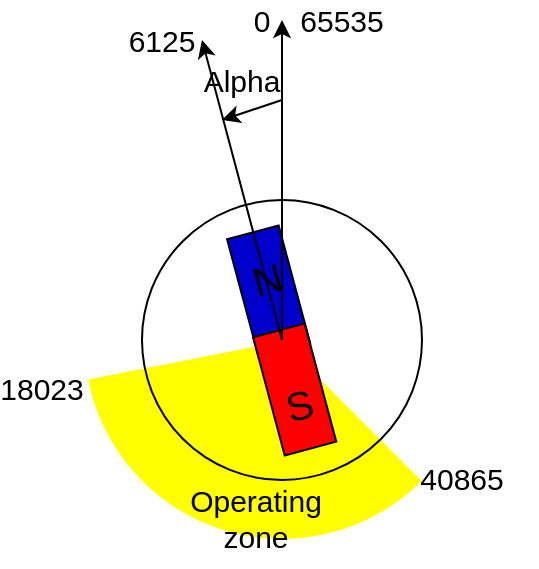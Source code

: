 <mxfile>
    <diagram id="OW8mK7VhW8-QntUJi0D_" name="Page-1">
        <mxGraphModel dx="432" dy="329" grid="1" gridSize="10" guides="1" tooltips="1" connect="1" arrows="1" fold="1" page="1" pageScale="1" pageWidth="827" pageHeight="1169" background="#FFFFFF" math="0" shadow="0">
            <root>
                <mxCell id="0"/>
                <mxCell id="1" parent="0"/>
                <mxCell id="12" value="" style="group;rotation=-15;" vertex="1" connectable="0" parent="1">
                    <mxGeometry x="343.75" y="229.38" width="126.25" height="150" as="geometry"/>
                </mxCell>
                <mxCell id="22" value="" style="verticalLabelPosition=bottom;verticalAlign=top;html=1;shape=mxgraph.basic.pie;startAngle=0.375;endAngle=0.719;strokeWidth=3;fontSize=15;fontColor=#000000;fillColor=#FFFF00;strokeColor=none;" vertex="1" parent="12">
                    <mxGeometry x="-82.5" y="-47.5" width="197.5" height="197.5" as="geometry"/>
                </mxCell>
                <mxCell id="7" value="" style="rounded=0;whiteSpace=wrap;html=1;strokeColor=#000000;fillColor=#0000CC;rotation=-105;" vertex="1" parent="12">
                    <mxGeometry x="-21" y="13" width="61.176" height="26.686" as="geometry"/>
                </mxCell>
                <mxCell id="9" value="N" style="text;html=1;strokeColor=none;fillColor=none;align=center;verticalAlign=middle;whiteSpace=wrap;rounded=0;fontSize=20;rotation=-15;" vertex="1" parent="12">
                    <mxGeometry x="-7" y="13" width="30.588" height="12.558" as="geometry"/>
                </mxCell>
                <mxCell id="10" value="" style="rounded=0;whiteSpace=wrap;html=1;strokeColor=#000000;rotation=-105;fillColor=#FF0000;" vertex="1" parent="12">
                    <mxGeometry x="-8" y="62" width="61.176" height="26.686" as="geometry"/>
                </mxCell>
                <mxCell id="11" value="S" style="text;html=1;strokeColor=none;fillColor=none;align=center;verticalAlign=middle;whiteSpace=wrap;rounded=0;fontSize=20;rotation=-15;" vertex="1" parent="12">
                    <mxGeometry x="9" y="76" width="30.588" height="12.558" as="geometry"/>
                </mxCell>
                <mxCell id="23" value="Operating zone" style="text;html=1;strokeColor=none;fillColor=none;align=center;verticalAlign=middle;whiteSpace=wrap;rounded=0;fontSize=15;fontColor=#000000;" vertex="1" parent="12">
                    <mxGeometry x="-16.41" y="130" width="40" height="20" as="geometry"/>
                </mxCell>
                <mxCell id="27" value="40865" style="text;html=1;strokeColor=none;fillColor=none;align=center;verticalAlign=middle;whiteSpace=wrap;rounded=0;fontSize=15;fontColor=#000000;" vertex="1" parent="12">
                    <mxGeometry x="86.25" y="110" width="40" height="20" as="geometry"/>
                </mxCell>
                <mxCell id="15" value="" style="endArrow=classic;html=1;strokeColor=#000000;fontSize=20;exitX=0.917;exitY=0.51;exitDx=0;exitDy=0;exitPerimeter=0;" edge="1" parent="1" source="10">
                    <mxGeometry width="50" height="50" relative="1" as="geometry">
                        <mxPoint x="350" y="290" as="sourcePoint"/>
                        <mxPoint x="360" y="120" as="targetPoint"/>
                    </mxGeometry>
                </mxCell>
                <mxCell id="14" value="" style="endArrow=classic;html=1;strokeColor=#000000;fontSize=20;" edge="1" parent="1">
                    <mxGeometry width="50" height="50" relative="1" as="geometry">
                        <mxPoint x="360" y="280" as="sourcePoint"/>
                        <mxPoint x="320" y="130" as="targetPoint"/>
                    </mxGeometry>
                </mxCell>
                <mxCell id="2" value="" style="ellipse;whiteSpace=wrap;html=1;aspect=fixed;fillColor=none;strokeColor=#000000;perimeterSpacing=0;" vertex="1" parent="1">
                    <mxGeometry x="290" y="210" width="140" height="140" as="geometry"/>
                </mxCell>
                <mxCell id="16" value="" style="endArrow=classic;html=1;strokeColor=#000000;fontSize=20;" edge="1" parent="1">
                    <mxGeometry width="50" height="50" relative="1" as="geometry">
                        <mxPoint x="360" y="160" as="sourcePoint"/>
                        <mxPoint x="330" y="170" as="targetPoint"/>
                    </mxGeometry>
                </mxCell>
                <mxCell id="17" value="Alpha" style="text;html=1;strokeColor=none;fillColor=none;align=center;verticalAlign=middle;whiteSpace=wrap;rounded=0;fontSize=15;fontColor=#000000;" vertex="1" parent="1">
                    <mxGeometry x="320" y="140" width="40" height="20" as="geometry"/>
                </mxCell>
                <mxCell id="24" value="0" style="text;html=1;strokeColor=none;fillColor=none;align=center;verticalAlign=middle;whiteSpace=wrap;rounded=0;fontSize=15;fontColor=#000000;" vertex="1" parent="1">
                    <mxGeometry x="330" y="110" width="40" height="20" as="geometry"/>
                </mxCell>
                <mxCell id="25" value="6125" style="text;html=1;strokeColor=none;fillColor=none;align=center;verticalAlign=middle;whiteSpace=wrap;rounded=0;fontSize=15;fontColor=#000000;" vertex="1" parent="1">
                    <mxGeometry x="280" y="120" width="40" height="20" as="geometry"/>
                </mxCell>
                <mxCell id="26" value="18023" style="text;html=1;strokeColor=none;fillColor=none;align=center;verticalAlign=middle;whiteSpace=wrap;rounded=0;fontSize=15;fontColor=#000000;" vertex="1" parent="1">
                    <mxGeometry x="220" y="294.38" width="40" height="20" as="geometry"/>
                </mxCell>
                <mxCell id="28" value="65535" style="text;html=1;strokeColor=none;fillColor=none;align=center;verticalAlign=middle;whiteSpace=wrap;rounded=0;fontSize=15;fontColor=#000000;" vertex="1" parent="1">
                    <mxGeometry x="370" y="110" width="40" height="20" as="geometry"/>
                </mxCell>
            </root>
        </mxGraphModel>
    </diagram>
</mxfile>
